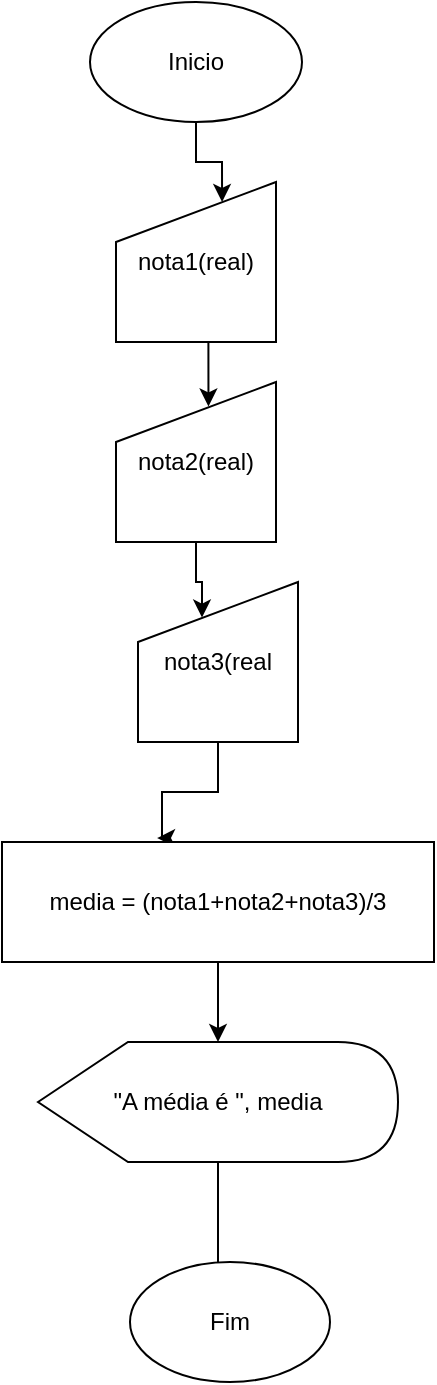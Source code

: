 <mxfile version="21.1.8" type="github">
  <diagram id="pjwyNhV06kcrNEdlm7uS" name="Página-1">
    <mxGraphModel dx="1050" dy="549" grid="1" gridSize="10" guides="1" tooltips="1" connect="1" arrows="1" fold="1" page="1" pageScale="1" pageWidth="827" pageHeight="1169" math="0" shadow="0">
      <root>
        <mxCell id="0" />
        <mxCell id="1" parent="0" />
        <mxCell id="2fi0mH3SpSUolOAHT32y-15" style="edgeStyle=orthogonalEdgeStyle;rounded=0;orthogonalLoop=1;jettySize=auto;html=1;exitX=0.5;exitY=1;exitDx=0;exitDy=0;entryX=0.663;entryY=0.125;entryDx=0;entryDy=0;entryPerimeter=0;" edge="1" parent="1" source="2fi0mH3SpSUolOAHT32y-1" target="2fi0mH3SpSUolOAHT32y-8">
          <mxGeometry relative="1" as="geometry">
            <mxPoint x="360" y="310" as="targetPoint" />
          </mxGeometry>
        </mxCell>
        <mxCell id="2fi0mH3SpSUolOAHT32y-1" value="Inicio" style="ellipse;whiteSpace=wrap;html=1;" vertex="1" parent="1">
          <mxGeometry x="294" y="230" width="106" height="60" as="geometry" />
        </mxCell>
        <mxCell id="2fi0mH3SpSUolOAHT32y-18" style="edgeStyle=orthogonalEdgeStyle;rounded=0;orthogonalLoop=1;jettySize=auto;html=1;exitX=0.5;exitY=1;exitDx=0;exitDy=0;entryX=0.359;entryY=-0.033;entryDx=0;entryDy=0;entryPerimeter=0;" edge="1" parent="1" source="2fi0mH3SpSUolOAHT32y-6" target="2fi0mH3SpSUolOAHT32y-9">
          <mxGeometry relative="1" as="geometry">
            <mxPoint x="330" y="630" as="targetPoint" />
            <Array as="points">
              <mxPoint x="358" y="625" />
              <mxPoint x="330" y="625" />
              <mxPoint x="330" y="648" />
            </Array>
          </mxGeometry>
        </mxCell>
        <mxCell id="2fi0mH3SpSUolOAHT32y-6" value="nota3(real" style="shape=manualInput;whiteSpace=wrap;html=1;" vertex="1" parent="1">
          <mxGeometry x="318" y="520" width="80" height="80" as="geometry" />
        </mxCell>
        <mxCell id="2fi0mH3SpSUolOAHT32y-17" style="edgeStyle=orthogonalEdgeStyle;rounded=0;orthogonalLoop=1;jettySize=auto;html=1;entryX=0.4;entryY=0.222;entryDx=0;entryDy=0;entryPerimeter=0;" edge="1" parent="1" source="2fi0mH3SpSUolOAHT32y-7" target="2fi0mH3SpSUolOAHT32y-6">
          <mxGeometry relative="1" as="geometry" />
        </mxCell>
        <mxCell id="2fi0mH3SpSUolOAHT32y-7" value="nota2(real)" style="shape=manualInput;whiteSpace=wrap;html=1;" vertex="1" parent="1">
          <mxGeometry x="307" y="420" width="80" height="80" as="geometry" />
        </mxCell>
        <mxCell id="2fi0mH3SpSUolOAHT32y-16" style="edgeStyle=orthogonalEdgeStyle;rounded=0;orthogonalLoop=1;jettySize=auto;html=1;exitX=0.5;exitY=1;exitDx=0;exitDy=0;entryX=0.578;entryY=0.153;entryDx=0;entryDy=0;entryPerimeter=0;" edge="1" parent="1" source="2fi0mH3SpSUolOAHT32y-8" target="2fi0mH3SpSUolOAHT32y-7">
          <mxGeometry relative="1" as="geometry" />
        </mxCell>
        <mxCell id="2fi0mH3SpSUolOAHT32y-8" value="nota1(real)" style="shape=manualInput;whiteSpace=wrap;html=1;" vertex="1" parent="1">
          <mxGeometry x="307" y="320" width="80" height="80" as="geometry" />
        </mxCell>
        <mxCell id="2fi0mH3SpSUolOAHT32y-19" style="edgeStyle=orthogonalEdgeStyle;rounded=0;orthogonalLoop=1;jettySize=auto;html=1;" edge="1" parent="1" source="2fi0mH3SpSUolOAHT32y-9" target="2fi0mH3SpSUolOAHT32y-10">
          <mxGeometry relative="1" as="geometry" />
        </mxCell>
        <mxCell id="2fi0mH3SpSUolOAHT32y-9" value="media = (nota1+nota2+nota3)/3" style="rounded=0;whiteSpace=wrap;html=1;" vertex="1" parent="1">
          <mxGeometry x="250" y="650" width="216" height="60" as="geometry" />
        </mxCell>
        <mxCell id="2fi0mH3SpSUolOAHT32y-20" style="edgeStyle=orthogonalEdgeStyle;rounded=0;orthogonalLoop=1;jettySize=auto;html=1;entryX=0.44;entryY=0.167;entryDx=0;entryDy=0;entryPerimeter=0;" edge="1" parent="1" source="2fi0mH3SpSUolOAHT32y-10" target="2fi0mH3SpSUolOAHT32y-11">
          <mxGeometry relative="1" as="geometry" />
        </mxCell>
        <mxCell id="2fi0mH3SpSUolOAHT32y-10" value="&quot;A média é &quot;, media" style="shape=display;whiteSpace=wrap;html=1;" vertex="1" parent="1">
          <mxGeometry x="268" y="750" width="180" height="60" as="geometry" />
        </mxCell>
        <mxCell id="2fi0mH3SpSUolOAHT32y-11" value="Fim" style="ellipse;whiteSpace=wrap;html=1;" vertex="1" parent="1">
          <mxGeometry x="314" y="860" width="100" height="60" as="geometry" />
        </mxCell>
      </root>
    </mxGraphModel>
  </diagram>
</mxfile>
